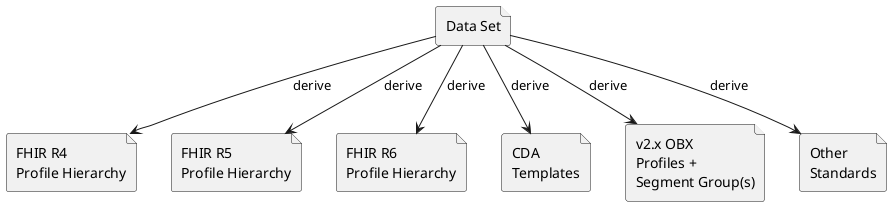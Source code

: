 @startuml


file "Data Set" as ds 

file "FHIR R4 \nProfile Hierarchy" as fhirR4
file "FHIR R5 \nProfile Hierarchy" as fhirR5
file "FHIR R6 \nProfile Hierarchy" as fhirR6
file "CDA \nTemplates" as cda
file "v2.x OBX \nProfiles + \nSegment Group(s)" as v2x
file "Other \nStandards" as other

ds --> fhirR4 : derive
ds --> fhirR5 : derive
ds --> fhirR6 : derive
ds --> cda : derive
ds --> v2x : derive
ds --> other : derive

@enduml